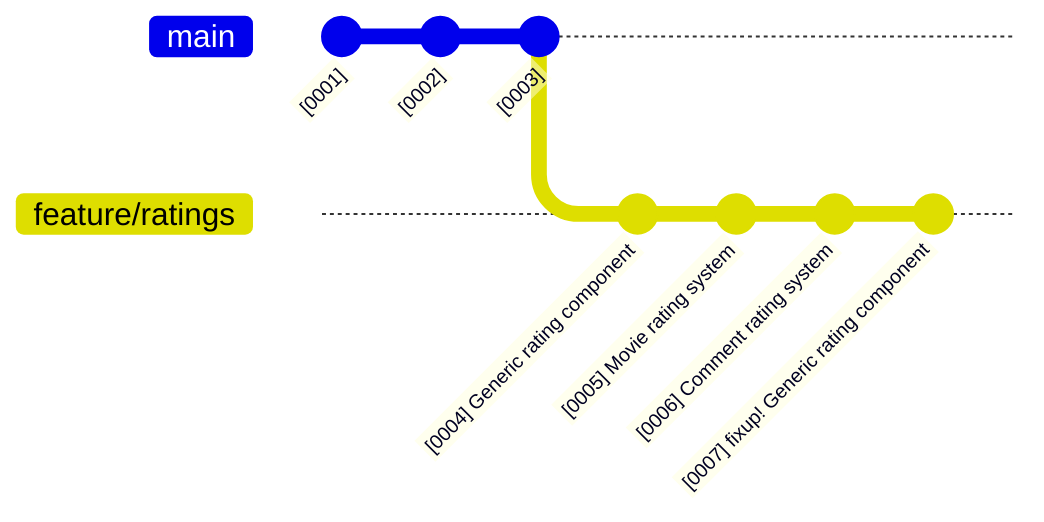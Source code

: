 gitGraph
  accTitle: Commit history after autosquash

  commit id: "[0001]"
  commit id: "[0002]"
  commit id: "[0003]"
  branch feature/ratings
  commit id: "[0004] Generic rating component"
  commit id: "[0005] Movie rating system"
  commit id: "[0006] Comment rating system"
  commit id: "[0007] fixup! Generic rating component"